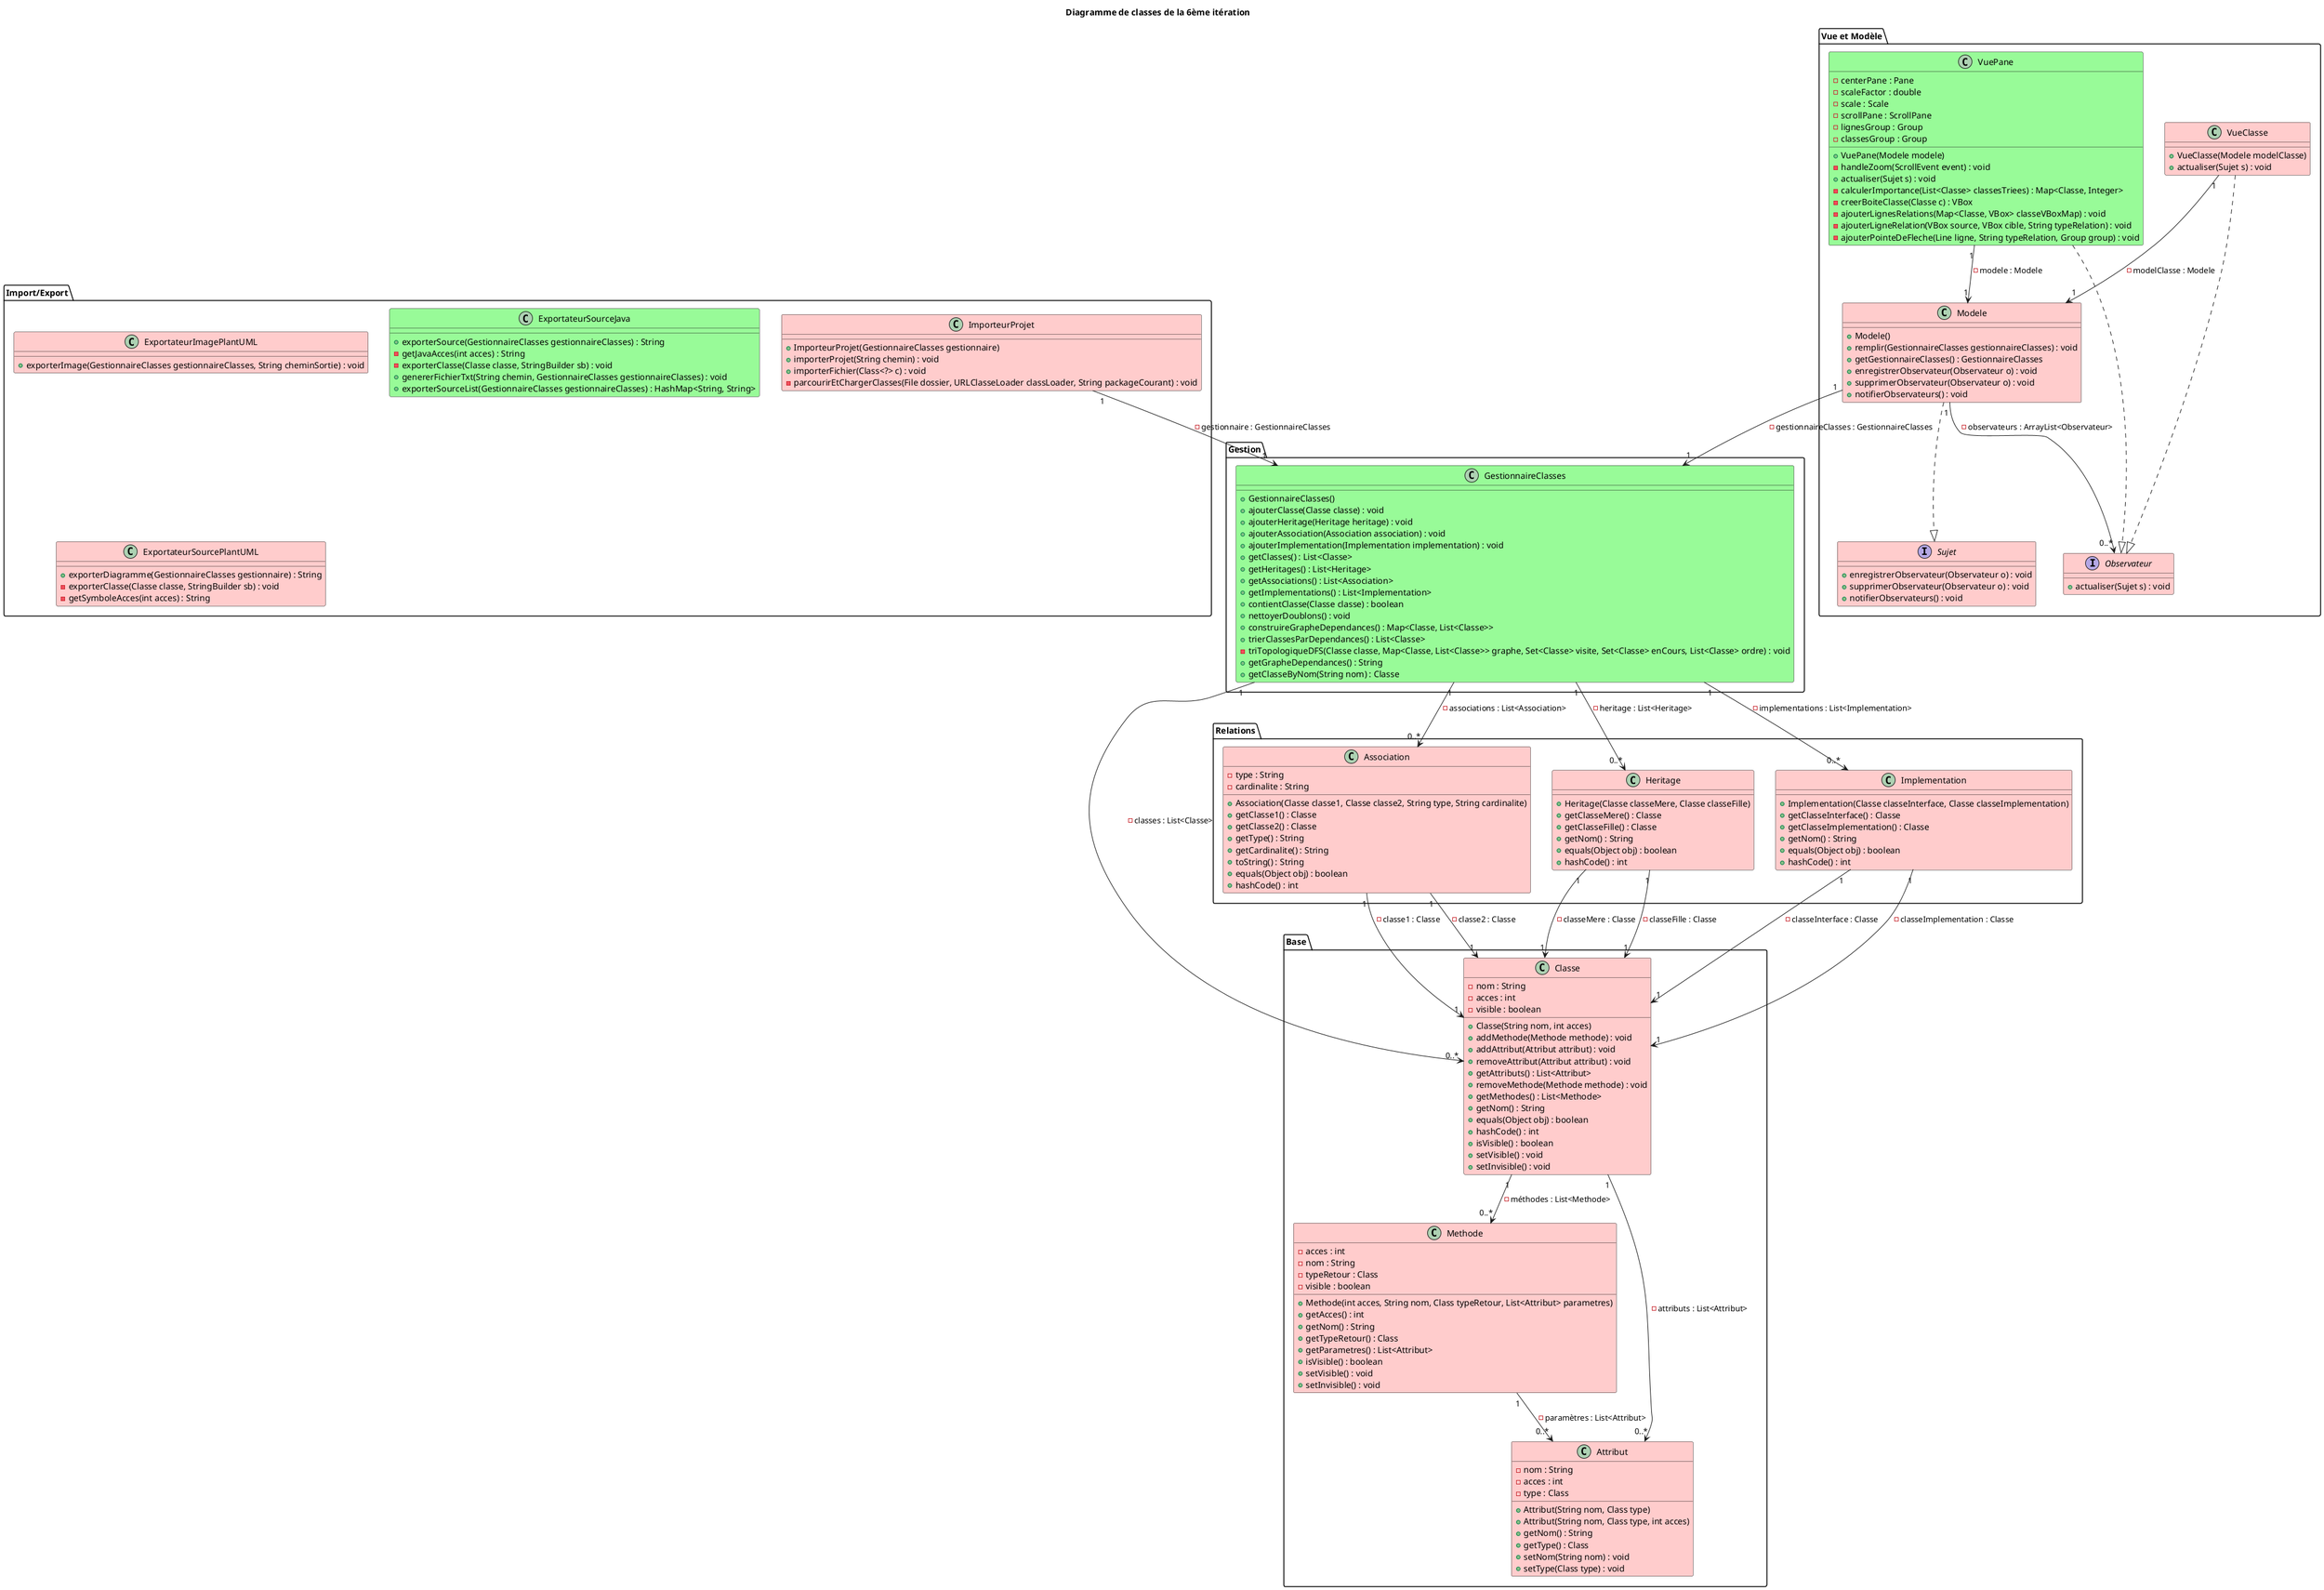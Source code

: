 @startuml
title Diagramme de classes de la 6ème itération

package "Base" {
    class Classe #ffcccc{
        - nom : String
        - acces : int
        - visible : boolean
        + Classe(String nom, int acces)
        + addMethode(Methode methode) : void
        + addAttribut(Attribut attribut) : void
        + removeAttribut(Attribut attribut) : void
        + getAttributs() : List<Attribut>
        + removeMethode(Methode methode) : void
        + getMethodes() : List<Methode>
        + getNom() : String
        + equals(Object obj) : boolean
        + hashCode() : int
        + isVisible() : boolean
        + setVisible() : void
        + setInvisible() : void
    }

    class Methode #ffcccc{
        - acces : int
        - nom : String
        - typeRetour : Class
        - visible : boolean
        + Methode(int acces, String nom, Class typeRetour, List<Attribut> parametres)
        + getAcces() : int
        + getNom() : String
        + getTypeRetour() : Class
        + getParametres() : List<Attribut>
        + isVisible() : boolean
        + setVisible() : void
        + setInvisible() : void
    }

    class Attribut #ffcccc{
        - nom : String
        - acces : int
        - type : Class
        + Attribut(String nom, Class type)
        + Attribut(String nom, Class type, int acces)
        + getNom() : String
        + getType() : Class
        + setNom(String nom) : void
        + setType(Class type) : void
    }
}

package "Gestion" {
    class GestionnaireClasses #98FB98{
        + GestionnaireClasses()
        + ajouterClasse(Classe classe) : void
        + ajouterHeritage(Heritage heritage) : void
        + ajouterAssociation(Association association) : void
        + ajouterImplementation(Implementation implementation) : void
        + getClasses() : List<Classe>
        + getHeritages() : List<Heritage>
        + getAssociations() : List<Association>
        + getImplementations() : List<Implementation>
        + contientClasse(Classe classe) : boolean
        + nettoyerDoublons() : void
        + construireGrapheDependances() : Map<Classe, List<Classe>>
        + trierClassesParDependances() : List<Classe>
        - triTopologiqueDFS(Classe classe, Map<Classe, List<Classe>> graphe, Set<Classe> visite, Set<Classe> enCours, List<Classe> ordre) : void
        + getGrapheDependances() : String
        + getClasseByNom(String nom) : Classe
    }
}

package "Relations" {
    class Association #ffcccc{
        - type : String
        - cardinalite : String
        + Association(Classe classe1, Classe classe2, String type, String cardinalite)
        + getClasse1() : Classe
        + getClasse2() : Classe
        + getType() : String
        + getCardinalite() : String
        + toString() : String
        + equals(Object obj) : boolean
        + hashCode() : int
    }

    class Heritage #ffcccc{
        + Heritage(Classe classeMere, Classe classeFille)
        + getClasseMere() : Classe
        + getClasseFille() : Classe
        + getNom() : String
        + equals(Object obj) : boolean
        + hashCode() : int
    }

    class Implementation #ffcccc{
        + Implementation(Classe classeInterface, Classe classeImplementation)
        + getClasseInterface() : Classe
        + getClasseImplementation() : Classe
        + getNom() : String
        + equals(Object obj) : boolean
        + hashCode() : int
    }
}

package "Import/Export" {
    class ImporteurProjet #ffcccc{
        + ImporteurProjet(GestionnaireClasses gestionnaire)
        + importerProjet(String chemin) : void
        + importerFichier(Class<?> c) : void
        - parcourirEtChargerClasses(File dossier, URLClasseLoader classLoader, String packageCourant) : void
    }

    class ExportateurImagePlantUML #ffcccc{
        + exporterImage(GestionnaireClasses gestionnaireClasses, String cheminSortie) : void
    }

    class ExportateurSourceJava #98FB98{
        + exporterSource(GestionnaireClasses gestionnaireClasses) : String
        - getJavaAcces(int acces) : String
        - exporterClasse(Classe classe, StringBuilder sb) : void
        + genererFichierTxt(String chemin, GestionnaireClasses gestionnaireClasses) : void
        + exporterSourceList(GestionnaireClasses gestionnaireClasses) : HashMap<String, String>
    }

    class ExportateurSourcePlantUML #ffcccc{
        + exporterDiagramme(GestionnaireClasses gestionnaire) : String
        - exporterClasse(Classe classe, StringBuilder sb) : void
        - getSymboleAcces(int acces) : String
    }
}

package "Vue et Modèle" {
    class Modele #ffcccc{
        + Modele()
        + remplir(GestionnaireClasses gestionnaireClasses) : void
        + getGestionnaireClasses() : GestionnaireClasses
        + enregistrerObservateur(Observateur o) : void
        + supprimerObservateur(Observateur o) : void
        + notifierObservateurs() : void
    }

    interface Observateur #ffcccc{
        + actualiser(Sujet s) : void
    }

    interface Sujet #ffcccc{
        + enregistrerObservateur(Observateur o) : void
        + supprimerObservateur(Observateur o) : void
        + notifierObservateurs() : void
    }

    class VueClasse #ffcccc{
        + VueClasse(Modele modelClasse)
        + actualiser(Sujet s) : void
    }

    class VuePane #98FB98{
        - centerPane : Pane
        - scaleFactor : double
        - scale : Scale
        - scrollPane : ScrollPane
        - lignesGroup : Group
        - classesGroup : Group
        + VuePane(Modele modele)
        - handleZoom(ScrollEvent event) : void
        + actualiser(Sujet s) : void
        - calculerImportance(List<Classe> classesTriees) : Map<Classe, Integer>
        - creerBoiteClasse(Classe c) : VBox
        - ajouterLignesRelations(Map<Classe, VBox> classeVBoxMap) : void
        - ajouterLigneRelation(VBox source, VBox cible, String typeRelation) : void
        - ajouterPointeDeFleche(Line ligne, String typeRelation, Group group) : void
    }
}

Classe "1" --> "0..*" Methode : - méthodes : List<Methode>
Classe "1" --> "0..*" Attribut : - attributs : List<Attribut>

Methode "1" --> "0..*" Attribut : - paramètres : List<Attribut>

Association "1" --> "1" Classe : - classe1 : Classe
Association "1" --> "1" Classe : - classe2 : Classe

GestionnaireClasses "1" --> "0..*" Classe : - classes : List<Classe>
GestionnaireClasses "1" --> "0..*" Heritage : - heritage : List<Heritage>
GestionnaireClasses "1" --> "0..*" Association : - associations : List<Association>
GestionnaireClasses "1" --> "0..*" Implementation : - implementations : List<Implementation>

Heritage "1" --> "1" Classe : - classeMere : Classe
Heritage "1" --> "1" Classe : - classeFille : Classe

Implementation "1" --> "1" Classe : - classeInterface : Classe
Implementation "1" --> "1" Classe : - classeImplementation : Classe

ImporteurProjet "1" --> "1" GestionnaireClasses : - gestionnaire : GestionnaireClasses

Modele "1" --> "0..*" Observateur : - observateurs : ArrayList<Observateur>
Modele "1" --> "1" GestionnaireClasses : - gestionnaireClasses : GestionnaireClasses
Modele ..|> Sujet

VueClasse "1" --> "1" Modele : - modelClasse : Modele
VueClasse ..|> Observateur

VuePane "1" --> "1" Modele : - modele : Modele
VuePane ..|> Observateur

@enduml